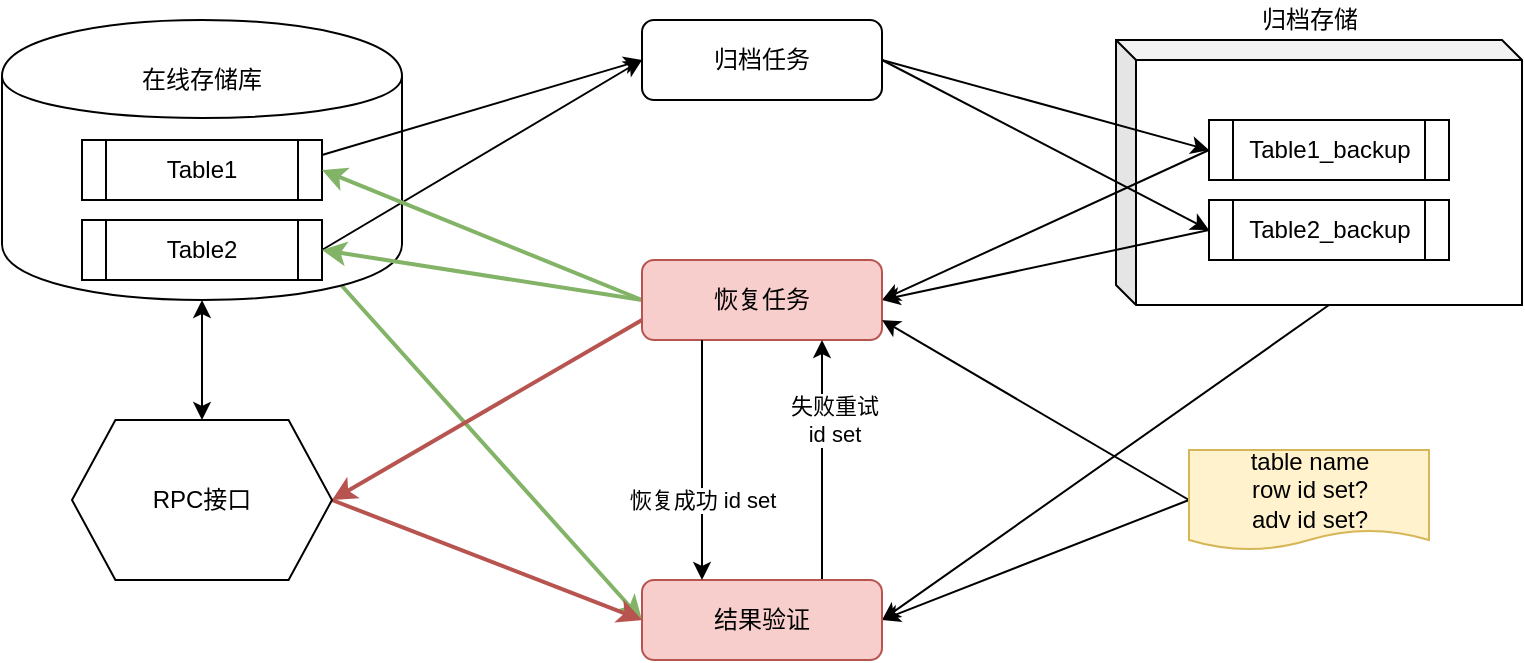 <mxfile version="13.1.3" type="github"><diagram id="NLGKeD64_-iwOuWuIkud" name="Page-1"><mxGraphModel dx="1152" dy="707" grid="0" gridSize="10" guides="1" tooltips="1" connect="1" arrows="1" fold="1" page="1" pageScale="1" pageWidth="827" pageHeight="1169" math="0" shadow="0"><root><mxCell id="0"/><mxCell id="1" parent="0"/><mxCell id="yVTbsrnM4lPvYuIwZM36-28" style="edgeStyle=none;rounded=0;orthogonalLoop=1;jettySize=auto;html=1;exitX=0;exitY=0;exitDx=106.5;exitDy=132.5;exitPerimeter=0;entryX=1;entryY=0.5;entryDx=0;entryDy=0;startArrow=none;startFill=0;strokeWidth=1;" edge="1" parent="1" source="yVTbsrnM4lPvYuIwZM36-6" target="yVTbsrnM4lPvYuIwZM36-24"><mxGeometry relative="1" as="geometry"/></mxCell><mxCell id="yVTbsrnM4lPvYuIwZM36-6" value="" style="shape=cube;whiteSpace=wrap;html=1;boundedLbl=1;backgroundOutline=1;darkOpacity=0.05;darkOpacity2=0.1;size=10;" vertex="1" parent="1"><mxGeometry x="597" y="90" width="203" height="132.5" as="geometry"/></mxCell><mxCell id="yVTbsrnM4lPvYuIwZM36-13" style="edgeStyle=none;rounded=0;orthogonalLoop=1;jettySize=auto;html=1;exitX=1;exitY=0.5;exitDx=0;exitDy=0;entryX=0;entryY=0.5;entryDx=0;entryDy=0;" edge="1" parent="1" source="yVTbsrnM4lPvYuIwZM36-1" target="yVTbsrnM4lPvYuIwZM36-7"><mxGeometry relative="1" as="geometry"/></mxCell><mxCell id="yVTbsrnM4lPvYuIwZM36-14" style="edgeStyle=none;rounded=0;orthogonalLoop=1;jettySize=auto;html=1;exitX=1;exitY=0.5;exitDx=0;exitDy=0;entryX=0;entryY=0.5;entryDx=0;entryDy=0;" edge="1" parent="1" source="yVTbsrnM4lPvYuIwZM36-1" target="yVTbsrnM4lPvYuIwZM36-8"><mxGeometry relative="1" as="geometry"/></mxCell><mxCell id="yVTbsrnM4lPvYuIwZM36-1" value="归档任务" style="rounded=1;whiteSpace=wrap;html=1;" vertex="1" parent="1"><mxGeometry x="360" y="80" width="120" height="40" as="geometry"/></mxCell><mxCell id="yVTbsrnM4lPvYuIwZM36-35" style="edgeStyle=none;rounded=0;orthogonalLoop=1;jettySize=auto;html=1;exitX=0.85;exitY=0.95;exitDx=0;exitDy=0;exitPerimeter=0;entryX=0;entryY=0.5;entryDx=0;entryDy=0;startArrow=none;startFill=0;strokeWidth=2;fillColor=#d5e8d4;strokeColor=#82b366;" edge="1" parent="1" source="yVTbsrnM4lPvYuIwZM36-2" target="yVTbsrnM4lPvYuIwZM36-24"><mxGeometry relative="1" as="geometry"/></mxCell><mxCell id="yVTbsrnM4lPvYuIwZM36-2" value="" style="shape=cylinder;whiteSpace=wrap;html=1;boundedLbl=1;backgroundOutline=1;" vertex="1" parent="1"><mxGeometry x="40" y="80" width="200" height="140" as="geometry"/></mxCell><mxCell id="yVTbsrnM4lPvYuIwZM36-12" style="edgeStyle=none;rounded=0;orthogonalLoop=1;jettySize=auto;html=1;exitX=1;exitY=0.5;exitDx=0;exitDy=0;entryX=0;entryY=0.5;entryDx=0;entryDy=0;" edge="1" parent="1" source="yVTbsrnM4lPvYuIwZM36-3" target="yVTbsrnM4lPvYuIwZM36-1"><mxGeometry relative="1" as="geometry"/></mxCell><mxCell id="yVTbsrnM4lPvYuIwZM36-3" value="Table2" style="shape=process;whiteSpace=wrap;html=1;backgroundOutline=1;" vertex="1" parent="1"><mxGeometry x="80" y="180" width="120" height="30" as="geometry"/></mxCell><mxCell id="yVTbsrnM4lPvYuIwZM36-11" style="rounded=0;orthogonalLoop=1;jettySize=auto;html=1;exitX=1;exitY=0.25;exitDx=0;exitDy=0;entryX=0;entryY=0.5;entryDx=0;entryDy=0;" edge="1" parent="1" source="yVTbsrnM4lPvYuIwZM36-4" target="yVTbsrnM4lPvYuIwZM36-1"><mxGeometry relative="1" as="geometry"/></mxCell><mxCell id="yVTbsrnM4lPvYuIwZM36-4" value="Table1" style="shape=process;whiteSpace=wrap;html=1;backgroundOutline=1;" vertex="1" parent="1"><mxGeometry x="80" y="140" width="120" height="30" as="geometry"/></mxCell><mxCell id="yVTbsrnM4lPvYuIwZM36-5" value="在线存储库" style="text;html=1;strokeColor=none;fillColor=none;align=center;verticalAlign=middle;whiteSpace=wrap;rounded=0;" vertex="1" parent="1"><mxGeometry x="90" y="100" width="100" height="20" as="geometry"/></mxCell><mxCell id="yVTbsrnM4lPvYuIwZM36-15" style="edgeStyle=none;rounded=0;orthogonalLoop=1;jettySize=auto;html=1;exitX=0;exitY=0.5;exitDx=0;exitDy=0;entryX=1;entryY=0.5;entryDx=0;entryDy=0;" edge="1" parent="1" source="yVTbsrnM4lPvYuIwZM36-7" target="yVTbsrnM4lPvYuIwZM36-9"><mxGeometry relative="1" as="geometry"/></mxCell><mxCell id="yVTbsrnM4lPvYuIwZM36-7" value="Table1_backup" style="shape=process;whiteSpace=wrap;html=1;backgroundOutline=1;" vertex="1" parent="1"><mxGeometry x="643.5" y="130" width="120" height="30" as="geometry"/></mxCell><mxCell id="yVTbsrnM4lPvYuIwZM36-16" style="edgeStyle=none;rounded=0;orthogonalLoop=1;jettySize=auto;html=1;exitX=0;exitY=0.5;exitDx=0;exitDy=0;entryX=1;entryY=0.5;entryDx=0;entryDy=0;" edge="1" parent="1" source="yVTbsrnM4lPvYuIwZM36-8" target="yVTbsrnM4lPvYuIwZM36-9"><mxGeometry relative="1" as="geometry"><mxPoint x="470" y="260" as="targetPoint"/></mxGeometry></mxCell><mxCell id="yVTbsrnM4lPvYuIwZM36-8" value="Table2_backup" style="shape=process;whiteSpace=wrap;html=1;backgroundOutline=1;" vertex="1" parent="1"><mxGeometry x="643.5" y="170" width="120" height="30" as="geometry"/></mxCell><mxCell id="yVTbsrnM4lPvYuIwZM36-17" style="edgeStyle=none;rounded=0;orthogonalLoop=1;jettySize=auto;html=1;exitX=0;exitY=0.5;exitDx=0;exitDy=0;entryX=1;entryY=0.5;entryDx=0;entryDy=0;fillColor=#d5e8d4;strokeColor=#82b366;strokeWidth=2;" edge="1" parent="1" source="yVTbsrnM4lPvYuIwZM36-9" target="yVTbsrnM4lPvYuIwZM36-4"><mxGeometry relative="1" as="geometry"/></mxCell><mxCell id="yVTbsrnM4lPvYuIwZM36-18" style="edgeStyle=none;rounded=0;orthogonalLoop=1;jettySize=auto;html=1;exitX=0;exitY=0.5;exitDx=0;exitDy=0;entryX=1;entryY=0.5;entryDx=0;entryDy=0;fillColor=#d5e8d4;strokeColor=#82b366;strokeWidth=2;" edge="1" parent="1" source="yVTbsrnM4lPvYuIwZM36-9" target="yVTbsrnM4lPvYuIwZM36-3"><mxGeometry relative="1" as="geometry"/></mxCell><mxCell id="yVTbsrnM4lPvYuIwZM36-20" style="edgeStyle=none;rounded=0;orthogonalLoop=1;jettySize=auto;html=1;exitX=0;exitY=0.75;exitDx=0;exitDy=0;entryX=1;entryY=0.5;entryDx=0;entryDy=0;fillColor=#f8cecc;strokeColor=#b85450;strokeWidth=2;" edge="1" parent="1" source="yVTbsrnM4lPvYuIwZM36-9" target="yVTbsrnM4lPvYuIwZM36-19"><mxGeometry relative="1" as="geometry"/></mxCell><mxCell id="yVTbsrnM4lPvYuIwZM36-9" value="恢复任务" style="rounded=1;whiteSpace=wrap;html=1;fillColor=#f8cecc;strokeColor=#b85450;" vertex="1" parent="1"><mxGeometry x="360" y="200" width="120" height="40" as="geometry"/></mxCell><mxCell id="yVTbsrnM4lPvYuIwZM36-10" value="归档存储" style="text;html=1;strokeColor=none;fillColor=none;align=center;verticalAlign=middle;whiteSpace=wrap;rounded=0;" vertex="1" parent="1"><mxGeometry x="643.5" y="70" width="100" height="20" as="geometry"/></mxCell><mxCell id="yVTbsrnM4lPvYuIwZM36-25" style="edgeStyle=none;rounded=0;orthogonalLoop=1;jettySize=auto;html=1;exitX=0.5;exitY=0;exitDx=0;exitDy=0;entryX=0.5;entryY=1;entryDx=0;entryDy=0;strokeWidth=1;startArrow=classic;startFill=1;" edge="1" parent="1" source="yVTbsrnM4lPvYuIwZM36-19" target="yVTbsrnM4lPvYuIwZM36-2"><mxGeometry relative="1" as="geometry"/></mxCell><mxCell id="yVTbsrnM4lPvYuIwZM36-26" style="edgeStyle=none;rounded=0;orthogonalLoop=1;jettySize=auto;html=1;exitX=1;exitY=0.5;exitDx=0;exitDy=0;entryX=0;entryY=0.5;entryDx=0;entryDy=0;startArrow=none;startFill=0;strokeWidth=2;fillColor=#f8cecc;strokeColor=#b85450;" edge="1" parent="1" source="yVTbsrnM4lPvYuIwZM36-19" target="yVTbsrnM4lPvYuIwZM36-24"><mxGeometry relative="1" as="geometry"/></mxCell><mxCell id="yVTbsrnM4lPvYuIwZM36-19" value="RPC接口" style="shape=hexagon;perimeter=hexagonPerimeter2;whiteSpace=wrap;html=1;size=0.167;" vertex="1" parent="1"><mxGeometry x="75" y="280" width="130" height="80" as="geometry"/></mxCell><mxCell id="yVTbsrnM4lPvYuIwZM36-31" style="edgeStyle=none;rounded=0;orthogonalLoop=1;jettySize=auto;html=1;exitX=0;exitY=0.5;exitDx=0;exitDy=0;entryX=1;entryY=0.75;entryDx=0;entryDy=0;startArrow=none;startFill=0;strokeWidth=1;" edge="1" parent="1" source="yVTbsrnM4lPvYuIwZM36-22" target="yVTbsrnM4lPvYuIwZM36-9"><mxGeometry relative="1" as="geometry"/></mxCell><mxCell id="yVTbsrnM4lPvYuIwZM36-32" style="edgeStyle=none;rounded=0;orthogonalLoop=1;jettySize=auto;html=1;exitX=0;exitY=0.5;exitDx=0;exitDy=0;entryX=1;entryY=0.5;entryDx=0;entryDy=0;startArrow=none;startFill=0;strokeWidth=1;" edge="1" parent="1" source="yVTbsrnM4lPvYuIwZM36-22" target="yVTbsrnM4lPvYuIwZM36-24"><mxGeometry relative="1" as="geometry"/></mxCell><mxCell id="yVTbsrnM4lPvYuIwZM36-22" value="table name&lt;br&gt;row id set?&lt;br&gt;adv id set?" style="shape=document;whiteSpace=wrap;html=1;boundedLbl=1;size=0.2;fillColor=#fff2cc;strokeColor=#d6b656;" vertex="1" parent="1"><mxGeometry x="633.5" y="295" width="120" height="50" as="geometry"/></mxCell><mxCell id="yVTbsrnM4lPvYuIwZM36-33" style="edgeStyle=none;rounded=0;orthogonalLoop=1;jettySize=auto;html=1;exitX=0.75;exitY=0;exitDx=0;exitDy=0;startArrow=none;startFill=0;strokeWidth=1;entryX=0.75;entryY=1;entryDx=0;entryDy=0;" edge="1" parent="1" source="yVTbsrnM4lPvYuIwZM36-24" target="yVTbsrnM4lPvYuIwZM36-9"><mxGeometry relative="1" as="geometry"/></mxCell><mxCell id="yVTbsrnM4lPvYuIwZM36-34" value="失败重试&lt;br&gt;id set" style="edgeLabel;html=1;align=center;verticalAlign=middle;resizable=0;points=[];" vertex="1" connectable="0" parent="yVTbsrnM4lPvYuIwZM36-33"><mxGeometry x="0.05" y="3" relative="1" as="geometry"><mxPoint x="9" y="-17" as="offset"/></mxGeometry></mxCell><mxCell id="yVTbsrnM4lPvYuIwZM36-24" value="结果验证" style="rounded=1;whiteSpace=wrap;html=1;fillColor=#f8cecc;strokeColor=#b85450;" vertex="1" parent="1"><mxGeometry x="360" y="360" width="120" height="40" as="geometry"/></mxCell><mxCell id="yVTbsrnM4lPvYuIwZM36-36" style="edgeStyle=none;rounded=0;orthogonalLoop=1;jettySize=auto;html=1;exitX=0.25;exitY=1;exitDx=0;exitDy=0;startArrow=none;startFill=0;strokeWidth=1;entryX=0.25;entryY=0;entryDx=0;entryDy=0;" edge="1" parent="1" source="yVTbsrnM4lPvYuIwZM36-9" target="yVTbsrnM4lPvYuIwZM36-24"><mxGeometry relative="1" as="geometry"><mxPoint x="460" y="370" as="sourcePoint"/><mxPoint x="460" y="250" as="targetPoint"/></mxGeometry></mxCell><mxCell id="yVTbsrnM4lPvYuIwZM36-37" value="恢复成功 id set" style="edgeLabel;html=1;align=center;verticalAlign=middle;resizable=0;points=[];" vertex="1" connectable="0" parent="yVTbsrnM4lPvYuIwZM36-36"><mxGeometry x="0.05" y="3" relative="1" as="geometry"><mxPoint x="-3" y="17" as="offset"/></mxGeometry></mxCell></root></mxGraphModel></diagram></mxfile>